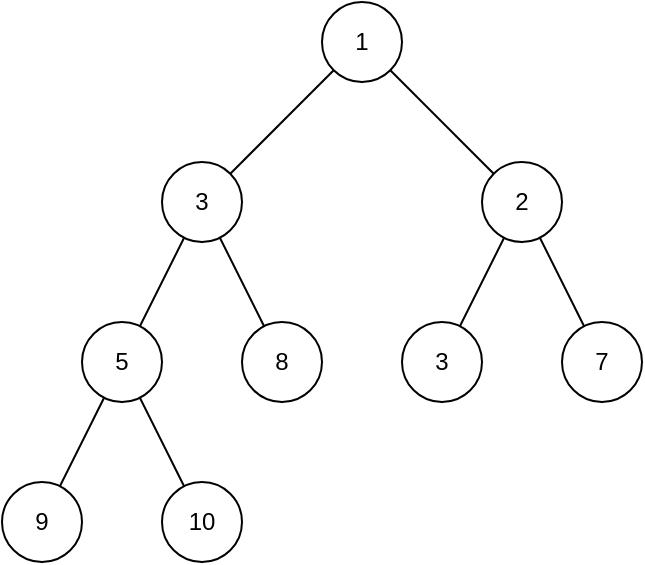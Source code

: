 <mxfile version="22.1.3" type="github">
  <diagram name="第 1 页" id="OWYXjZ8L5ZrEfb9kMxQU">
    <mxGraphModel dx="899" dy="571" grid="1" gridSize="10" guides="1" tooltips="1" connect="1" arrows="1" fold="1" page="1" pageScale="1" pageWidth="827" pageHeight="1169" math="0" shadow="0">
      <root>
        <mxCell id="0" />
        <mxCell id="1" parent="0" />
        <mxCell id="TcCRw3NkMHT9nNzst6-l-12" style="rounded=0;orthogonalLoop=1;jettySize=auto;html=1;endArrow=none;endFill=0;" edge="1" parent="1" source="TcCRw3NkMHT9nNzst6-l-1" target="TcCRw3NkMHT9nNzst6-l-2">
          <mxGeometry relative="1" as="geometry" />
        </mxCell>
        <mxCell id="TcCRw3NkMHT9nNzst6-l-13" style="rounded=0;orthogonalLoop=1;jettySize=auto;html=1;endArrow=none;endFill=0;" edge="1" parent="1" source="TcCRw3NkMHT9nNzst6-l-1" target="TcCRw3NkMHT9nNzst6-l-5">
          <mxGeometry relative="1" as="geometry" />
        </mxCell>
        <mxCell id="TcCRw3NkMHT9nNzst6-l-1" value="1" style="ellipse;whiteSpace=wrap;html=1;aspect=fixed;" vertex="1" parent="1">
          <mxGeometry x="320" y="80" width="40" height="40" as="geometry" />
        </mxCell>
        <mxCell id="TcCRw3NkMHT9nNzst6-l-2" value="3" style="ellipse;whiteSpace=wrap;html=1;aspect=fixed;" vertex="1" parent="1">
          <mxGeometry x="240" y="160" width="40" height="40" as="geometry" />
        </mxCell>
        <mxCell id="TcCRw3NkMHT9nNzst6-l-5" value="2" style="ellipse;whiteSpace=wrap;html=1;aspect=fixed;" vertex="1" parent="1">
          <mxGeometry x="400" y="160" width="40" height="40" as="geometry" />
        </mxCell>
        <mxCell id="TcCRw3NkMHT9nNzst6-l-6" value="5" style="ellipse;whiteSpace=wrap;html=1;aspect=fixed;" vertex="1" parent="1">
          <mxGeometry x="200" y="240" width="40" height="40" as="geometry" />
        </mxCell>
        <mxCell id="TcCRw3NkMHT9nNzst6-l-7" value="8" style="ellipse;whiteSpace=wrap;html=1;aspect=fixed;" vertex="1" parent="1">
          <mxGeometry x="280" y="240" width="40" height="40" as="geometry" />
        </mxCell>
        <mxCell id="TcCRw3NkMHT9nNzst6-l-8" value="3" style="ellipse;whiteSpace=wrap;html=1;aspect=fixed;" vertex="1" parent="1">
          <mxGeometry x="360" y="240" width="40" height="40" as="geometry" />
        </mxCell>
        <mxCell id="TcCRw3NkMHT9nNzst6-l-9" value="7" style="ellipse;whiteSpace=wrap;html=1;aspect=fixed;" vertex="1" parent="1">
          <mxGeometry x="440" y="240" width="40" height="40" as="geometry" />
        </mxCell>
        <mxCell id="TcCRw3NkMHT9nNzst6-l-10" value="9" style="ellipse;whiteSpace=wrap;html=1;aspect=fixed;" vertex="1" parent="1">
          <mxGeometry x="160" y="320" width="40" height="40" as="geometry" />
        </mxCell>
        <mxCell id="TcCRw3NkMHT9nNzst6-l-11" value="10" style="ellipse;whiteSpace=wrap;html=1;aspect=fixed;" vertex="1" parent="1">
          <mxGeometry x="240" y="320" width="40" height="40" as="geometry" />
        </mxCell>
        <mxCell id="TcCRw3NkMHT9nNzst6-l-14" style="rounded=0;orthogonalLoop=1;jettySize=auto;html=1;endArrow=none;endFill=0;" edge="1" parent="1" source="TcCRw3NkMHT9nNzst6-l-2" target="TcCRw3NkMHT9nNzst6-l-6">
          <mxGeometry relative="1" as="geometry">
            <mxPoint x="336" y="124" as="sourcePoint" />
            <mxPoint x="284" y="176" as="targetPoint" />
          </mxGeometry>
        </mxCell>
        <mxCell id="TcCRw3NkMHT9nNzst6-l-15" style="rounded=0;orthogonalLoop=1;jettySize=auto;html=1;endArrow=none;endFill=0;" edge="1" parent="1" source="TcCRw3NkMHT9nNzst6-l-2" target="TcCRw3NkMHT9nNzst6-l-7">
          <mxGeometry relative="1" as="geometry">
            <mxPoint x="261" y="208" as="sourcePoint" />
            <mxPoint x="239" y="252" as="targetPoint" />
          </mxGeometry>
        </mxCell>
        <mxCell id="TcCRw3NkMHT9nNzst6-l-16" style="rounded=0;orthogonalLoop=1;jettySize=auto;html=1;endArrow=none;endFill=0;" edge="1" parent="1" source="TcCRw3NkMHT9nNzst6-l-5" target="TcCRw3NkMHT9nNzst6-l-8">
          <mxGeometry relative="1" as="geometry">
            <mxPoint x="279" y="208" as="sourcePoint" />
            <mxPoint x="301" y="252" as="targetPoint" />
          </mxGeometry>
        </mxCell>
        <mxCell id="TcCRw3NkMHT9nNzst6-l-17" style="rounded=0;orthogonalLoop=1;jettySize=auto;html=1;endArrow=none;endFill=0;" edge="1" parent="1" source="TcCRw3NkMHT9nNzst6-l-6" target="TcCRw3NkMHT9nNzst6-l-11">
          <mxGeometry relative="1" as="geometry">
            <mxPoint x="421" y="208" as="sourcePoint" />
            <mxPoint x="399" y="252" as="targetPoint" />
          </mxGeometry>
        </mxCell>
        <mxCell id="TcCRw3NkMHT9nNzst6-l-18" style="rounded=0;orthogonalLoop=1;jettySize=auto;html=1;endArrow=none;endFill=0;" edge="1" parent="1" source="TcCRw3NkMHT9nNzst6-l-6" target="TcCRw3NkMHT9nNzst6-l-10">
          <mxGeometry relative="1" as="geometry">
            <mxPoint x="431" y="218" as="sourcePoint" />
            <mxPoint x="409" y="262" as="targetPoint" />
          </mxGeometry>
        </mxCell>
        <mxCell id="TcCRw3NkMHT9nNzst6-l-19" style="rounded=0;orthogonalLoop=1;jettySize=auto;html=1;endArrow=none;endFill=0;" edge="1" parent="1" source="TcCRw3NkMHT9nNzst6-l-5" target="TcCRw3NkMHT9nNzst6-l-9">
          <mxGeometry relative="1" as="geometry">
            <mxPoint x="441" y="228" as="sourcePoint" />
            <mxPoint x="419" y="272" as="targetPoint" />
          </mxGeometry>
        </mxCell>
      </root>
    </mxGraphModel>
  </diagram>
</mxfile>
